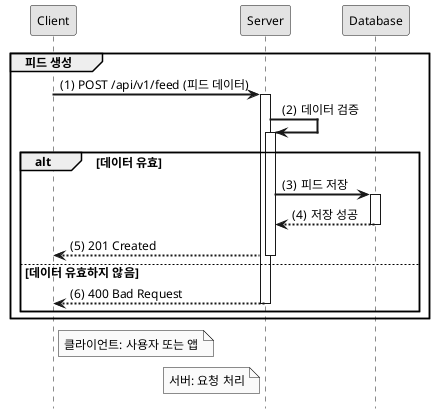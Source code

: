 @startuml

hide footbox
autoactivate on

' 스타일 설정
skinparam monochrome true
skinparam shadowing false
skinparam defaultFontSize 12
skinparam defaultFontName Arial
skinparam sequenceArrowThickness 2

participant "Client" as C
participant "Server" as S
participant "Database" as DB

group 피드 생성
    autonumber 1 "(0)"
    C -> S: POST /api/v1/feed (피드 데이터)
    S -> S: 데이터 검증
    alt 데이터 유효
        S -> DB: 피드 저장
        DB --> S: 저장 성공
        S --> C: 201 Created
    else 데이터 유효하지 않음
        S --> C: 400 Bad Request
    end
end

note right of C: 클라이언트: 사용자 또는 앱
note left of S: 서버: 요청 처리

@enduml